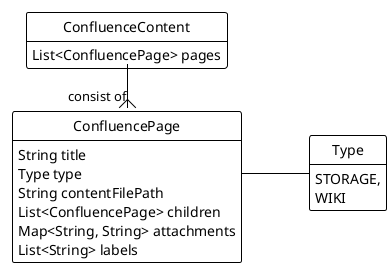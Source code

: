 @startuml
!theme plain

left to right direction
skinparam linetype ortho

hide empty members
hide circle

class ConfluenceContent{
List<ConfluencePage> pages
}

class ConfluencePage {
    String title
    Type type
    String contentFilePath
    List<ConfluencePage> children
    Map<String, String> attachments
    List<String> labels
}

ConfluenceContent::pages-{ConfluencePage: consist of

ConfluencePage::type--Type
enum Type{
STORAGE,
WIKI
}


@enduml